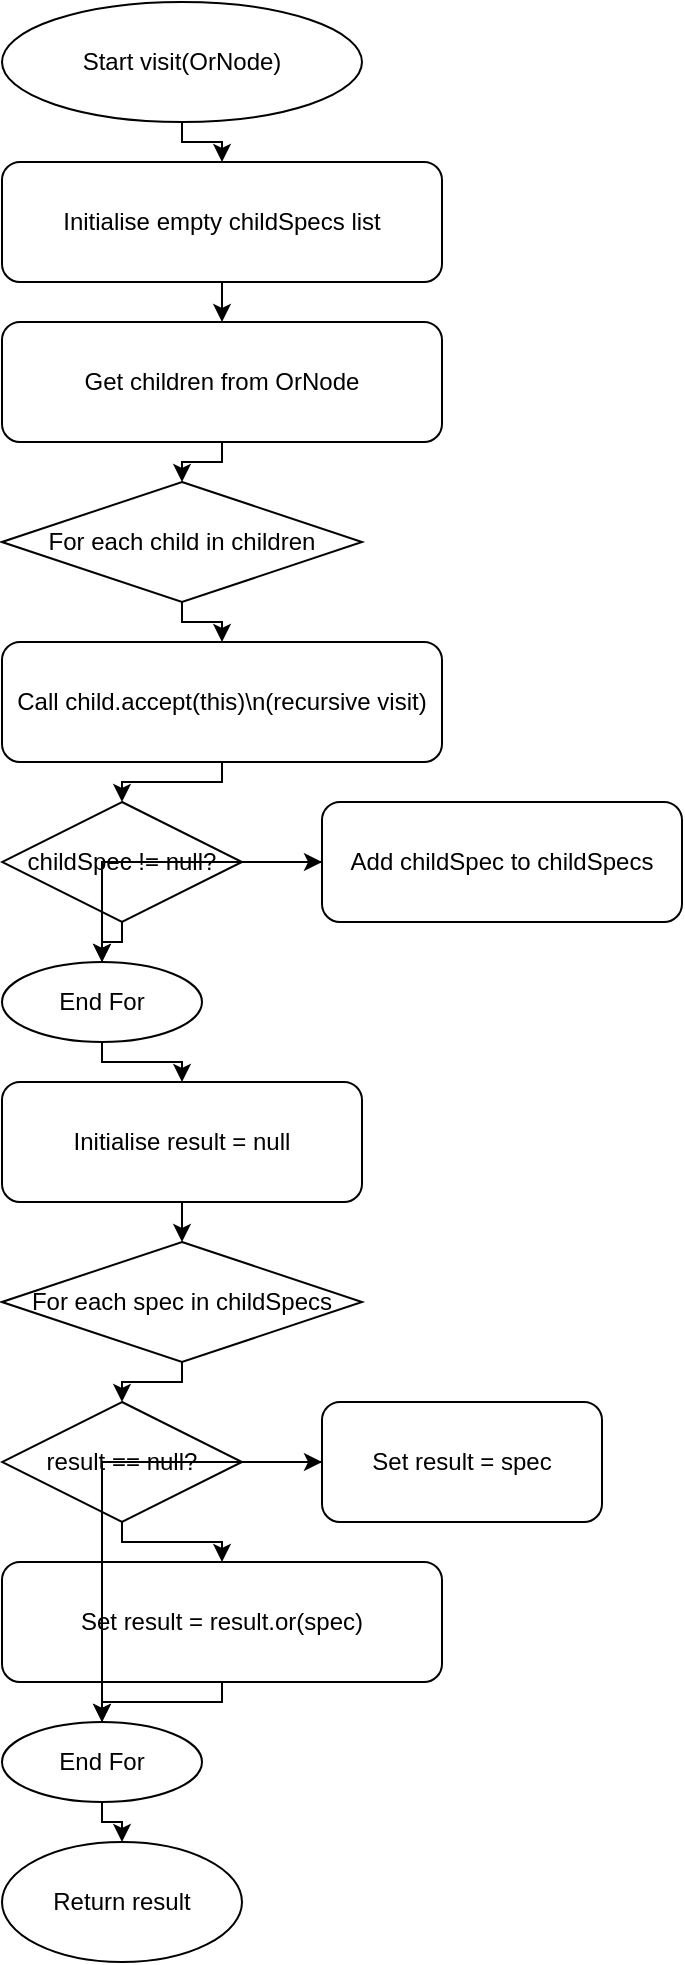 <mxfile>
  <diagram name="TradeRsqlVisitor-visitOrNode-Detailed">
    <mxGraphModel dx="1000" dy="1000" grid="1" gridSize="10" guides="1" tooltips="1" connect="1" arrows="1" fold="1" page="1" pageScale="1" pageWidth="827" pageHeight="1169" math="0" shadow="0">
      <root>
        <mxCell id="0" />
        <mxCell id="1" parent="0" />
        <mxCell id="2" value="Start visit(OrNode)" style="ellipse;whiteSpace=wrap;html=1;" vertex="1" parent="1">
          <mxGeometry x="80" y="40" width="180" height="60" as="geometry" />
        </mxCell>
        <mxCell id="3" value="Initialise empty childSpecs list" style="rounded=1;whiteSpace=wrap;html=1;" vertex="1" parent="1">
          <mxGeometry x="80" y="120" width="220" height="60" as="geometry" />
        </mxCell>
        <mxCell id="4" value="Get children from OrNode" style="rounded=1;whiteSpace=wrap;html=1;" vertex="1" parent="1">
          <mxGeometry x="80" y="200" width="220" height="60" as="geometry" />
        </mxCell>
        <mxCell id="5" value="For each child in children" style="rhombus;whiteSpace=wrap;html=1;" vertex="1" parent="1">
          <mxGeometry x="80" y="280" width="180" height="60" as="geometry" />
        </mxCell>
        <mxCell id="6" value="Call child.accept(this)\n(recursive visit)" style="rounded=1;whiteSpace=wrap;html=1;" vertex="1" parent="1">
          <mxGeometry x="80" y="360" width="220" height="60" as="geometry" />
        </mxCell>
        <mxCell id="7" value="childSpec != null?" style="rhombus;whiteSpace=wrap;html=1;" vertex="1" parent="1">
          <mxGeometry x="80" y="440" width="120" height="60" as="geometry" />
        </mxCell>
        <mxCell id="8" value="Add childSpec to childSpecs" style="rounded=1;whiteSpace=wrap;html=1;" vertex="1" parent="1">
          <mxGeometry x="240" y="440" width="180" height="60" as="geometry" />
        </mxCell>
        <mxCell id="9" value="End For" style="ellipse;whiteSpace=wrap;html=1;" vertex="1" parent="1">
          <mxGeometry x="80" y="520" width="100" height="40" as="geometry" />
        </mxCell>
        <mxCell id="10" value="Initialise result = null" style="rounded=1;whiteSpace=wrap;html=1;" vertex="1" parent="1">
          <mxGeometry x="80" y="580" width="180" height="60" as="geometry" />
        </mxCell>
        <mxCell id="11" value="For each spec in childSpecs" style="rhombus;whiteSpace=wrap;html=1;" vertex="1" parent="1">
          <mxGeometry x="80" y="660" width="180" height="60" as="geometry" />
        </mxCell>
        <mxCell id="12" value="result == null?" style="rhombus;whiteSpace=wrap;html=1;" vertex="1" parent="1">
          <mxGeometry x="80" y="740" width="120" height="60" as="geometry" />
        </mxCell>
        <mxCell id="13" value="Set result = spec" style="rounded=1;whiteSpace=wrap;html=1;" vertex="1" parent="1">
          <mxGeometry x="240" y="740" width="140" height="60" as="geometry" />
        </mxCell>
        <mxCell id="14" value="Set result = result.or(spec)" style="rounded=1;whiteSpace=wrap;html=1;" vertex="1" parent="1">
          <mxGeometry x="80" y="820" width="220" height="60" as="geometry" />
        </mxCell>
        <mxCell id="15" value="End For" style="ellipse;whiteSpace=wrap;html=1;" vertex="1" parent="1">
          <mxGeometry x="80" y="900" width="100" height="40" as="geometry" />
        </mxCell>
        <mxCell id="16" value="Return result" style="ellipse;whiteSpace=wrap;html=1;" vertex="1" parent="1">
          <mxGeometry x="80" y="960" width="120" height="60" as="geometry" />
        </mxCell>
        <!-- Edges -->
        <mxCell id="17" style="edgeStyle=orthogonalEdgeStyle;rounded=0;" edge="1" parent="1" source="2" target="3"><mxGeometry relative="1" as="geometry" /></mxCell>
        <mxCell id="18" style="edgeStyle=orthogonalEdgeStyle;rounded=0;" edge="1" parent="1" source="3" target="4"><mxGeometry relative="1" as="geometry" /></mxCell>
        <mxCell id="19" style="edgeStyle=orthogonalEdgeStyle;rounded=0;" edge="1" parent="1" source="4" target="5"><mxGeometry relative="1" as="geometry" /></mxCell>
        <mxCell id="20" style="edgeStyle=orthogonalEdgeStyle;rounded=0;" edge="1" parent="1" source="5" target="6"><mxGeometry relative="1" as="geometry" /></mxCell>
        <mxCell id="21" style="edgeStyle=orthogonalEdgeStyle;rounded=0;" edge="1" parent="1" source="6" target="7"><mxGeometry relative="1" as="geometry" /></mxCell>
        <mxCell id="22" style="edgeStyle=orthogonalEdgeStyle;rounded=0;" edge="1" parent="1" source="7" target="8"><mxGeometry relative="1" as="geometry" /></mxCell>
        <mxCell id="23" style="edgeStyle=orthogonalEdgeStyle;rounded=0;" edge="1" parent="1" source="7" target="9"><mxGeometry relative="1" as="geometry" /></mxCell>
        <mxCell id="24" style="edgeStyle=orthogonalEdgeStyle;rounded=0;" edge="1" parent="1" source="8" target="9"><mxGeometry relative="1" as="geometry" /></mxCell>
        <mxCell id="25" style="edgeStyle=orthogonalEdgeStyle;rounded=0;" edge="1" parent="1" source="9" target="10"><mxGeometry relative="1" as="geometry" /></mxCell>
        <mxCell id="26" style="edgeStyle=orthogonalEdgeStyle;rounded=0;" edge="1" parent="1" source="10" target="11"><mxGeometry relative="1" as="geometry" /></mxCell>
        <mxCell id="27" style="edgeStyle=orthogonalEdgeStyle;rounded=0;" edge="1" parent="1" source="11" target="12"><mxGeometry relative="1" as="geometry" /></mxCell>
        <mxCell id="28" style="edgeStyle=orthogonalEdgeStyle;rounded=0;" edge="1" parent="1" source="12" target="13"><mxGeometry relative="1" as="geometry" /></mxCell>
        <mxCell id="29" style="edgeStyle=orthogonalEdgeStyle;rounded=0;" edge="1" parent="1" source="12" target="14"><mxGeometry relative="1" as="geometry" /></mxCell>
        <mxCell id="30" style="edgeStyle=orthogonalEdgeStyle;rounded=0;" edge="1" parent="1" source="13" target="15"><mxGeometry relative="1" as="geometry" /></mxCell>
        <mxCell id="31" style="edgeStyle=orthogonalEdgeStyle;rounded=0;" edge="1" parent="1" source="14" target="15"><mxGeometry relative="1" as="geometry" /></mxCell>
        <mxCell id="32" style="edgeStyle=orthogonalEdgeStyle;rounded=0;" edge="1" parent="1" source="15" target="16"><mxGeometry relative="1" as="geometry" /></mxCell>
      </root>
    </mxGraphModel>
  </diagram>
</mxfile>
